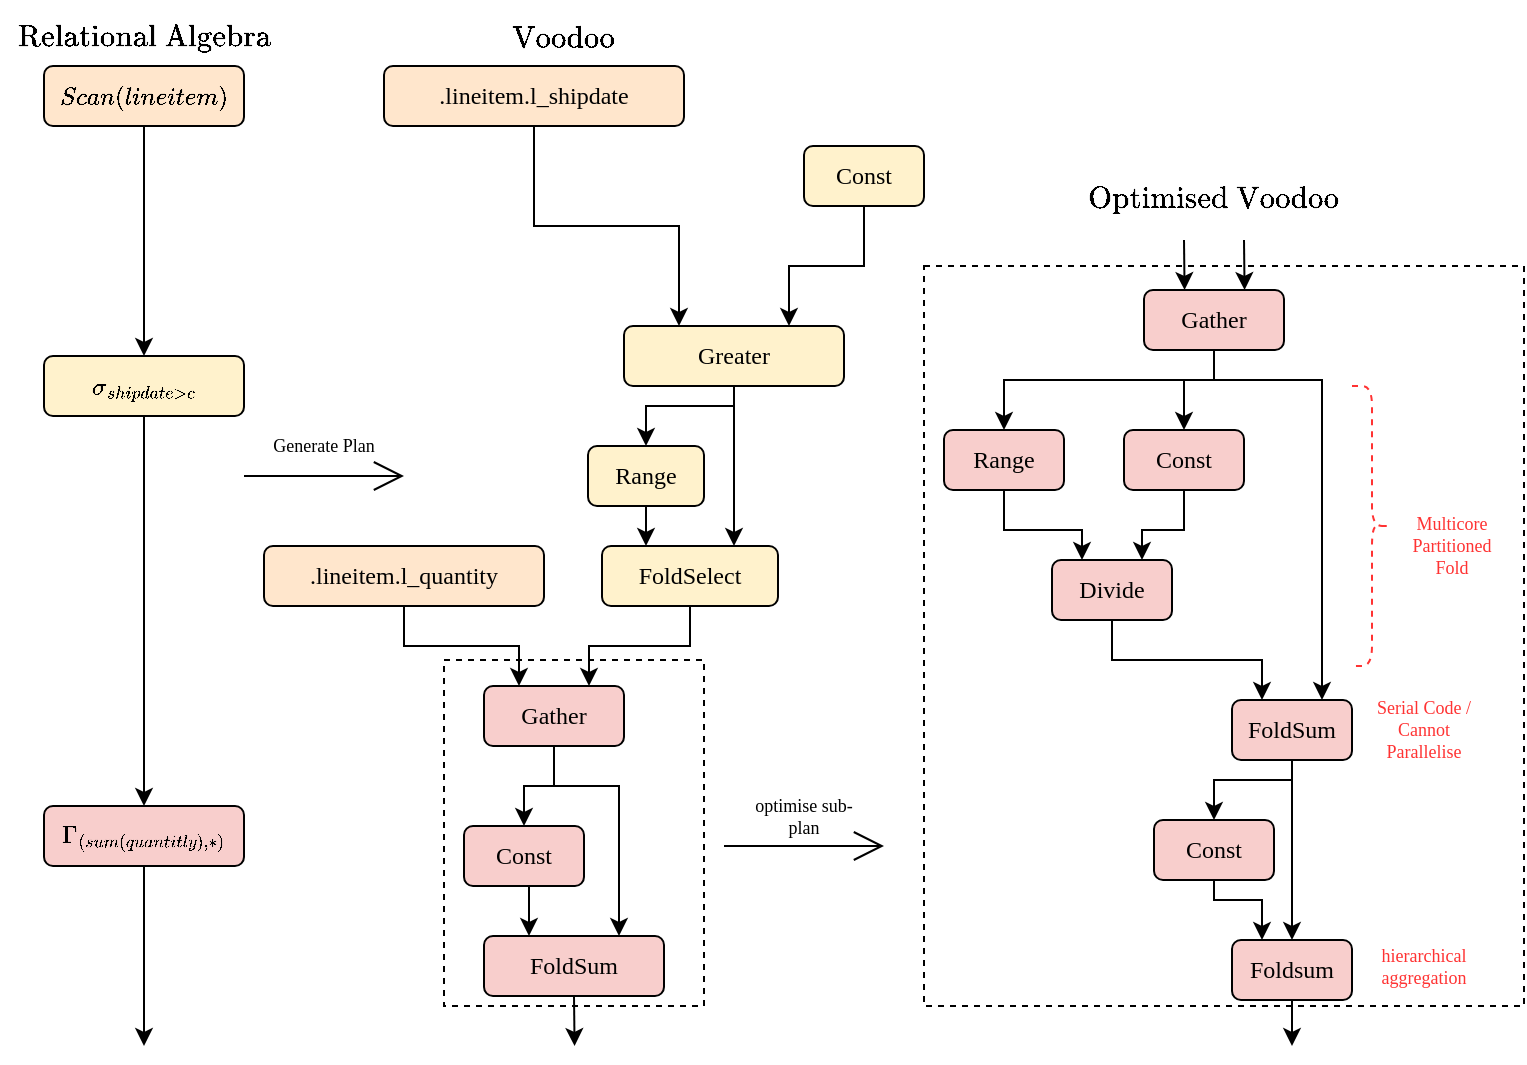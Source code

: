 <mxfile version="20.3.0" type="device"><diagram id="eCzuvU0J1L7-JzDnmg-A" name="Page-1"><mxGraphModel dx="2545" dy="1014" grid="1" gridSize="10" guides="1" tooltips="1" connect="1" arrows="1" fold="1" page="1" pageScale="1" pageWidth="827" pageHeight="1169" math="1" shadow="0"><root><mxCell id="0"/><mxCell id="1" parent="0"/><mxCell id="a42WpIIK6qTks44PvOBW-10" style="edgeStyle=orthogonalEdgeStyle;rounded=0;orthogonalLoop=1;jettySize=auto;html=1;exitX=0.5;exitY=1;exitDx=0;exitDy=0;entryX=0.25;entryY=0;entryDx=0;entryDy=0;fontFamily=Consolas;strokeColor=default;" edge="1" parent="1" source="a42WpIIK6qTks44PvOBW-1" target="a42WpIIK6qTks44PvOBW-3"><mxGeometry relative="1" as="geometry"/></mxCell><mxCell id="a42WpIIK6qTks44PvOBW-1" value=".lineitem.l_shipdate" style="rounded=1;whiteSpace=wrap;html=1;fillColor=#ffe6cc;strokeColor=default;fontFamily=Consolas;" vertex="1" parent="1"><mxGeometry x="-10" y="90" width="150" height="30" as="geometry"/></mxCell><mxCell id="a42WpIIK6qTks44PvOBW-11" style="edgeStyle=orthogonalEdgeStyle;rounded=0;orthogonalLoop=1;jettySize=auto;html=1;exitX=0.5;exitY=1;exitDx=0;exitDy=0;entryX=0.75;entryY=0;entryDx=0;entryDy=0;fontFamily=Consolas;strokeColor=default;" edge="1" parent="1" source="a42WpIIK6qTks44PvOBW-2" target="a42WpIIK6qTks44PvOBW-3"><mxGeometry relative="1" as="geometry"/></mxCell><mxCell id="a42WpIIK6qTks44PvOBW-2" value="Const" style="rounded=1;whiteSpace=wrap;html=1;fillColor=#fff2cc;strokeColor=default;fontFamily=Consolas;" vertex="1" parent="1"><mxGeometry x="200" y="130" width="60" height="30" as="geometry"/></mxCell><mxCell id="a42WpIIK6qTks44PvOBW-12" style="edgeStyle=orthogonalEdgeStyle;rounded=0;orthogonalLoop=1;jettySize=auto;html=1;exitX=0.5;exitY=1;exitDx=0;exitDy=0;entryX=0.5;entryY=0;entryDx=0;entryDy=0;fontFamily=Consolas;strokeColor=default;" edge="1" parent="1" source="a42WpIIK6qTks44PvOBW-3" target="a42WpIIK6qTks44PvOBW-4"><mxGeometry relative="1" as="geometry"><Array as="points"><mxPoint x="165" y="260"/><mxPoint x="121" y="260"/></Array></mxGeometry></mxCell><mxCell id="a42WpIIK6qTks44PvOBW-14" style="edgeStyle=orthogonalEdgeStyle;rounded=0;orthogonalLoop=1;jettySize=auto;html=1;exitX=0.5;exitY=1;exitDx=0;exitDy=0;entryX=0.75;entryY=0;entryDx=0;entryDy=0;fontFamily=Consolas;strokeColor=default;" edge="1" parent="1" source="a42WpIIK6qTks44PvOBW-3" target="a42WpIIK6qTks44PvOBW-5"><mxGeometry relative="1" as="geometry"/></mxCell><mxCell id="a42WpIIK6qTks44PvOBW-3" value="Greater" style="rounded=1;whiteSpace=wrap;html=1;fillColor=#fff2cc;strokeColor=default;fontFamily=Consolas;" vertex="1" parent="1"><mxGeometry x="110" y="220" width="110" height="30" as="geometry"/></mxCell><mxCell id="a42WpIIK6qTks44PvOBW-13" style="edgeStyle=orthogonalEdgeStyle;rounded=0;orthogonalLoop=1;jettySize=auto;html=1;exitX=0.5;exitY=1;exitDx=0;exitDy=0;entryX=0.25;entryY=0;entryDx=0;entryDy=0;fontFamily=Consolas;strokeColor=default;" edge="1" parent="1" source="a42WpIIK6qTks44PvOBW-4" target="a42WpIIK6qTks44PvOBW-5"><mxGeometry relative="1" as="geometry"/></mxCell><mxCell id="a42WpIIK6qTks44PvOBW-4" value="Range" style="rounded=1;whiteSpace=wrap;html=1;fillColor=#fff2cc;strokeColor=default;fontFamily=Consolas;" vertex="1" parent="1"><mxGeometry x="92" y="280" width="58" height="30" as="geometry"/></mxCell><mxCell id="a42WpIIK6qTks44PvOBW-31" style="edgeStyle=orthogonalEdgeStyle;rounded=0;orthogonalLoop=1;jettySize=auto;html=1;exitX=0.5;exitY=1;exitDx=0;exitDy=0;entryX=0.75;entryY=0;entryDx=0;entryDy=0;fontFamily=Consolas;strokeColor=default;" edge="1" parent="1" source="a42WpIIK6qTks44PvOBW-5" target="a42WpIIK6qTks44PvOBW-7"><mxGeometry relative="1" as="geometry"/></mxCell><mxCell id="a42WpIIK6qTks44PvOBW-5" value="FoldSelect" style="rounded=1;whiteSpace=wrap;html=1;fillColor=#fff2cc;strokeColor=default;fontFamily=Consolas;" vertex="1" parent="1"><mxGeometry x="99" y="330" width="88" height="30" as="geometry"/></mxCell><mxCell id="a42WpIIK6qTks44PvOBW-16" style="edgeStyle=orthogonalEdgeStyle;rounded=0;orthogonalLoop=1;jettySize=auto;html=1;exitX=0.5;exitY=1;exitDx=0;exitDy=0;entryX=0.25;entryY=0;entryDx=0;entryDy=0;fontFamily=Consolas;strokeColor=default;" edge="1" parent="1" source="a42WpIIK6qTks44PvOBW-6" target="a42WpIIK6qTks44PvOBW-7"><mxGeometry relative="1" as="geometry"><Array as="points"><mxPoint x="15" y="380"/><mxPoint x="63" y="380"/></Array></mxGeometry></mxCell><mxCell id="a42WpIIK6qTks44PvOBW-6" value=".lineitem.l_quantity" style="rounded=1;whiteSpace=wrap;html=1;fillColor=#ffe6cc;strokeColor=default;fontFamily=Consolas;" vertex="1" parent="1"><mxGeometry x="-70" y="330" width="140" height="30" as="geometry"/></mxCell><mxCell id="a42WpIIK6qTks44PvOBW-18" style="edgeStyle=orthogonalEdgeStyle;rounded=0;orthogonalLoop=1;jettySize=auto;html=1;exitX=0.5;exitY=1;exitDx=0;exitDy=0;entryX=0.5;entryY=0;entryDx=0;entryDy=0;fontFamily=Consolas;strokeColor=default;" edge="1" parent="1" source="a42WpIIK6qTks44PvOBW-7" target="a42WpIIK6qTks44PvOBW-17"><mxGeometry relative="1" as="geometry"/></mxCell><mxCell id="a42WpIIK6qTks44PvOBW-20" style="edgeStyle=orthogonalEdgeStyle;rounded=0;orthogonalLoop=1;jettySize=auto;html=1;exitX=0.5;exitY=1;exitDx=0;exitDy=0;entryX=0.75;entryY=0;entryDx=0;entryDy=0;fontFamily=Consolas;strokeColor=default;" edge="1" parent="1" source="a42WpIIK6qTks44PvOBW-7" target="a42WpIIK6qTks44PvOBW-9"><mxGeometry relative="1" as="geometry"><Array as="points"><mxPoint x="75" y="450"/><mxPoint x="108" y="450"/></Array></mxGeometry></mxCell><mxCell id="a42WpIIK6qTks44PvOBW-7" value="Gather" style="rounded=1;whiteSpace=wrap;html=1;fillColor=#f8cecc;strokeColor=default;fontFamily=Consolas;" vertex="1" parent="1"><mxGeometry x="40" y="400" width="70" height="30" as="geometry"/></mxCell><mxCell id="a42WpIIK6qTks44PvOBW-29" style="edgeStyle=orthogonalEdgeStyle;rounded=0;orthogonalLoop=1;jettySize=auto;html=1;exitX=0.5;exitY=1;exitDx=0;exitDy=0;strokeColor=default;" edge="1" parent="1" source="a42WpIIK6qTks44PvOBW-9"><mxGeometry relative="1" as="geometry"><mxPoint x="85.286" y="580" as="targetPoint"/></mxGeometry></mxCell><mxCell id="a42WpIIK6qTks44PvOBW-9" value="FoldSum" style="rounded=1;whiteSpace=wrap;html=1;fillColor=#f8cecc;strokeColor=default;fontFamily=Consolas;" vertex="1" parent="1"><mxGeometry x="40" y="525" width="90" height="30" as="geometry"/></mxCell><mxCell id="a42WpIIK6qTks44PvOBW-19" style="edgeStyle=orthogonalEdgeStyle;rounded=0;orthogonalLoop=1;jettySize=auto;html=1;exitX=0.5;exitY=1;exitDx=0;exitDy=0;entryX=0.25;entryY=0;entryDx=0;entryDy=0;fontFamily=Consolas;strokeColor=default;" edge="1" parent="1" source="a42WpIIK6qTks44PvOBW-17" target="a42WpIIK6qTks44PvOBW-9"><mxGeometry relative="1" as="geometry"/></mxCell><mxCell id="a42WpIIK6qTks44PvOBW-17" value="Const" style="rounded=1;whiteSpace=wrap;html=1;fillColor=#f8cecc;strokeColor=default;fontFamily=Consolas;" vertex="1" parent="1"><mxGeometry x="30" y="470" width="60" height="30" as="geometry"/></mxCell><mxCell id="a42WpIIK6qTks44PvOBW-26" style="edgeStyle=orthogonalEdgeStyle;rounded=0;orthogonalLoop=1;jettySize=auto;html=1;exitX=0.5;exitY=1;exitDx=0;exitDy=0;entryX=0.5;entryY=0;entryDx=0;entryDy=0;fontFamily=Consolas;strokeColor=default;" edge="1" parent="1" source="a42WpIIK6qTks44PvOBW-21" target="a42WpIIK6qTks44PvOBW-22"><mxGeometry relative="1" as="geometry"/></mxCell><mxCell id="a42WpIIK6qTks44PvOBW-21" value="$$Scan(lineitem)$$" style="rounded=1;whiteSpace=wrap;html=1;strokeColor=default;fillColor=#ffe6cc;fontFamily=Consolas;verticalAlign=middle;" vertex="1" parent="1"><mxGeometry x="-180" y="90" width="100" height="30" as="geometry"/></mxCell><mxCell id="a42WpIIK6qTks44PvOBW-27" style="edgeStyle=orthogonalEdgeStyle;rounded=0;orthogonalLoop=1;jettySize=auto;html=1;exitX=0.5;exitY=1;exitDx=0;exitDy=0;entryX=0.5;entryY=0;entryDx=0;entryDy=0;fontFamily=Consolas;strokeColor=default;" edge="1" parent="1" source="a42WpIIK6qTks44PvOBW-22" target="a42WpIIK6qTks44PvOBW-23"><mxGeometry relative="1" as="geometry"/></mxCell><mxCell id="a42WpIIK6qTks44PvOBW-22" value="$$\sigma_{shipdate &amp;gt; c}$$" style="rounded=1;whiteSpace=wrap;html=1;strokeColor=default;fillColor=#fff2cc;fontFamily=Consolas;" vertex="1" parent="1"><mxGeometry x="-180" y="235" width="100" height="30" as="geometry"/></mxCell><mxCell id="a42WpIIK6qTks44PvOBW-28" style="edgeStyle=orthogonalEdgeStyle;rounded=0;orthogonalLoop=1;jettySize=auto;html=1;exitX=0.5;exitY=1;exitDx=0;exitDy=0;strokeColor=default;" edge="1" parent="1" source="a42WpIIK6qTks44PvOBW-23"><mxGeometry relative="1" as="geometry"><mxPoint x="-130" y="580" as="targetPoint"/></mxGeometry></mxCell><mxCell id="a42WpIIK6qTks44PvOBW-23" value="$$\Gamma_{(sum(quantitly), *)}$$" style="rounded=1;whiteSpace=wrap;html=1;strokeColor=default;fillColor=#f8cecc;fontFamily=Consolas;" vertex="1" parent="1"><mxGeometry x="-180" y="460" width="100" height="30" as="geometry"/></mxCell><mxCell id="a42WpIIK6qTks44PvOBW-33" style="edgeStyle=orthogonalEdgeStyle;rounded=0;orthogonalLoop=1;jettySize=auto;html=1;exitX=0.5;exitY=1;exitDx=0;exitDy=0;entryX=0.5;entryY=0;entryDx=0;entryDy=0;fontFamily=Consolas;strokeColor=default;" edge="1" parent="1" source="a42WpIIK6qTks44PvOBW-35" target="a42WpIIK6qTks44PvOBW-39"><mxGeometry relative="1" as="geometry"><Array as="points"><mxPoint x="405" y="247"/><mxPoint x="390" y="247"/></Array></mxGeometry></mxCell><mxCell id="a42WpIIK6qTks44PvOBW-45" style="edgeStyle=orthogonalEdgeStyle;rounded=0;orthogonalLoop=1;jettySize=auto;html=1;exitX=0.5;exitY=1;exitDx=0;exitDy=0;strokeColor=default;fontFamily=Consolas;fontSize=9;" edge="1" parent="1" source="a42WpIIK6qTks44PvOBW-35" target="a42WpIIK6qTks44PvOBW-40"><mxGeometry relative="1" as="geometry"><Array as="points"><mxPoint x="405" y="247"/><mxPoint x="300" y="247"/></Array></mxGeometry></mxCell><mxCell id="a42WpIIK6qTks44PvOBW-48" style="edgeStyle=orthogonalEdgeStyle;rounded=0;orthogonalLoop=1;jettySize=auto;html=1;exitX=0.5;exitY=1;exitDx=0;exitDy=0;entryX=0.75;entryY=0;entryDx=0;entryDy=0;strokeColor=default;fontFamily=Consolas;fontSize=9;" edge="1" parent="1" source="a42WpIIK6qTks44PvOBW-35" target="a42WpIIK6qTks44PvOBW-42"><mxGeometry relative="1" as="geometry"><Array as="points"><mxPoint x="405" y="247"/><mxPoint x="459" y="247"/></Array></mxGeometry></mxCell><mxCell id="a42WpIIK6qTks44PvOBW-35" value="Gather" style="rounded=1;whiteSpace=wrap;html=1;fillColor=#f8cecc;strokeColor=default;fontFamily=Consolas;" vertex="1" parent="1"><mxGeometry x="370" y="202" width="70" height="30" as="geometry"/></mxCell><mxCell id="a42WpIIK6qTks44PvOBW-47" style="edgeStyle=orthogonalEdgeStyle;rounded=0;orthogonalLoop=1;jettySize=auto;html=1;exitX=0.5;exitY=1;exitDx=0;exitDy=0;entryX=0.75;entryY=0;entryDx=0;entryDy=0;strokeColor=default;fontFamily=Consolas;fontSize=9;" edge="1" parent="1" source="a42WpIIK6qTks44PvOBW-39" target="a42WpIIK6qTks44PvOBW-41"><mxGeometry relative="1" as="geometry"/></mxCell><mxCell id="a42WpIIK6qTks44PvOBW-39" value="Const" style="rounded=1;whiteSpace=wrap;html=1;fillColor=#f8cecc;strokeColor=default;fontFamily=Consolas;" vertex="1" parent="1"><mxGeometry x="360" y="272" width="60" height="30" as="geometry"/></mxCell><mxCell id="a42WpIIK6qTks44PvOBW-46" style="edgeStyle=orthogonalEdgeStyle;rounded=0;orthogonalLoop=1;jettySize=auto;html=1;exitX=0.5;exitY=1;exitDx=0;exitDy=0;entryX=0.25;entryY=0;entryDx=0;entryDy=0;strokeColor=default;fontFamily=Consolas;fontSize=9;" edge="1" parent="1" source="a42WpIIK6qTks44PvOBW-40" target="a42WpIIK6qTks44PvOBW-41"><mxGeometry relative="1" as="geometry"/></mxCell><mxCell id="a42WpIIK6qTks44PvOBW-40" value="Range" style="rounded=1;whiteSpace=wrap;html=1;fillColor=#f8cecc;strokeColor=default;fontFamily=Consolas;" vertex="1" parent="1"><mxGeometry x="270" y="272" width="60" height="30" as="geometry"/></mxCell><mxCell id="a42WpIIK6qTks44PvOBW-49" style="edgeStyle=orthogonalEdgeStyle;rounded=0;orthogonalLoop=1;jettySize=auto;html=1;exitX=0.5;exitY=1;exitDx=0;exitDy=0;entryX=0.25;entryY=0;entryDx=0;entryDy=0;strokeColor=default;fontFamily=Consolas;fontSize=9;" edge="1" parent="1" source="a42WpIIK6qTks44PvOBW-41" target="a42WpIIK6qTks44PvOBW-42"><mxGeometry relative="1" as="geometry"/></mxCell><mxCell id="a42WpIIK6qTks44PvOBW-41" value="Divide" style="rounded=1;whiteSpace=wrap;html=1;fillColor=#f8cecc;strokeColor=default;fontFamily=Consolas;" vertex="1" parent="1"><mxGeometry x="324" y="337" width="60" height="30" as="geometry"/></mxCell><mxCell id="a42WpIIK6qTks44PvOBW-50" style="edgeStyle=orthogonalEdgeStyle;rounded=0;orthogonalLoop=1;jettySize=auto;html=1;exitX=0.5;exitY=1;exitDx=0;exitDy=0;entryX=0.5;entryY=0;entryDx=0;entryDy=0;strokeColor=default;fontFamily=Consolas;fontSize=9;" edge="1" parent="1" source="a42WpIIK6qTks44PvOBW-42" target="a42WpIIK6qTks44PvOBW-43"><mxGeometry relative="1" as="geometry"><Array as="points"><mxPoint x="444" y="447"/><mxPoint x="405" y="447"/></Array></mxGeometry></mxCell><mxCell id="a42WpIIK6qTks44PvOBW-52" style="edgeStyle=orthogonalEdgeStyle;rounded=0;orthogonalLoop=1;jettySize=auto;html=1;exitX=0.5;exitY=1;exitDx=0;exitDy=0;entryX=0.5;entryY=0;entryDx=0;entryDy=0;strokeColor=default;fontFamily=Consolas;fontSize=9;" edge="1" parent="1" source="a42WpIIK6qTks44PvOBW-42" target="a42WpIIK6qTks44PvOBW-44"><mxGeometry relative="1" as="geometry"/></mxCell><mxCell id="a42WpIIK6qTks44PvOBW-42" value="FoldSum" style="rounded=1;whiteSpace=wrap;html=1;fillColor=#f8cecc;strokeColor=default;fontFamily=Consolas;" vertex="1" parent="1"><mxGeometry x="414" y="407" width="60" height="30" as="geometry"/></mxCell><mxCell id="a42WpIIK6qTks44PvOBW-51" style="edgeStyle=orthogonalEdgeStyle;rounded=0;orthogonalLoop=1;jettySize=auto;html=1;exitX=0.5;exitY=1;exitDx=0;exitDy=0;entryX=0.25;entryY=0;entryDx=0;entryDy=0;strokeColor=default;fontFamily=Consolas;fontSize=9;" edge="1" parent="1" source="a42WpIIK6qTks44PvOBW-43" target="a42WpIIK6qTks44PvOBW-44"><mxGeometry relative="1" as="geometry"><Array as="points"><mxPoint x="405" y="507"/><mxPoint x="429" y="507"/></Array></mxGeometry></mxCell><mxCell id="a42WpIIK6qTks44PvOBW-43" value="Const" style="rounded=1;whiteSpace=wrap;html=1;fillColor=#f8cecc;strokeColor=default;fontFamily=Consolas;" vertex="1" parent="1"><mxGeometry x="375" y="467" width="60" height="30" as="geometry"/></mxCell><mxCell id="a42WpIIK6qTks44PvOBW-44" value="Foldsum" style="rounded=1;whiteSpace=wrap;html=1;fillColor=#f8cecc;strokeColor=default;fontFamily=Consolas;" vertex="1" parent="1"><mxGeometry x="414" y="527" width="60" height="30" as="geometry"/></mxCell><mxCell id="a42WpIIK6qTks44PvOBW-53" style="edgeStyle=orthogonalEdgeStyle;rounded=0;orthogonalLoop=1;jettySize=auto;html=1;exitX=0.5;exitY=1;exitDx=0;exitDy=0;strokeColor=default;" edge="1" parent="1"><mxGeometry relative="1" as="geometry"><mxPoint x="390.286" y="202" as="targetPoint"/><mxPoint x="390" y="177" as="sourcePoint"/></mxGeometry></mxCell><mxCell id="a42WpIIK6qTks44PvOBW-54" style="edgeStyle=orthogonalEdgeStyle;rounded=0;orthogonalLoop=1;jettySize=auto;html=1;exitX=0.5;exitY=1;exitDx=0;exitDy=0;strokeColor=default;" edge="1" parent="1" source="a42WpIIK6qTks44PvOBW-44"><mxGeometry relative="1" as="geometry"><mxPoint x="444" y="580" as="targetPoint"/><mxPoint x="450.0" y="564.5" as="sourcePoint"/></mxGeometry></mxCell><mxCell id="a42WpIIK6qTks44PvOBW-55" value="" style="rounded=0;whiteSpace=wrap;html=1;strokeColor=default;fontFamily=Consolas;fontSize=9;fillColor=none;dashed=1;" vertex="1" parent="1"><mxGeometry x="20" y="387" width="130" height="173" as="geometry"/></mxCell><mxCell id="a42WpIIK6qTks44PvOBW-56" value="" style="rounded=0;whiteSpace=wrap;html=1;strokeColor=default;fontFamily=Consolas;fontSize=9;fillColor=none;dashed=1;" vertex="1" parent="1"><mxGeometry x="260" y="190" width="300" height="370" as="geometry"/></mxCell><mxCell id="a42WpIIK6qTks44PvOBW-57" style="edgeStyle=orthogonalEdgeStyle;rounded=0;orthogonalLoop=1;jettySize=auto;html=1;exitX=0.5;exitY=1;exitDx=0;exitDy=0;strokeColor=default;" edge="1" parent="1"><mxGeometry relative="1" as="geometry"><mxPoint x="420.286" y="202" as="targetPoint"/><mxPoint x="420.0" y="177" as="sourcePoint"/></mxGeometry></mxCell><mxCell id="a42WpIIK6qTks44PvOBW-58" value="optimise sub-plan" style="text;html=1;strokeColor=none;fillColor=none;align=center;verticalAlign=middle;whiteSpace=wrap;rounded=0;dashed=1;fontFamily=Consolas;fontSize=9;" vertex="1" parent="1"><mxGeometry x="170" y="450" width="60" height="30" as="geometry"/></mxCell><mxCell id="a42WpIIK6qTks44PvOBW-59" value="" style="endArrow=open;html=1;rounded=0;strokeColor=default;fontFamily=Consolas;fontSize=9;endFill=0;endSize=13;" edge="1" parent="1"><mxGeometry width="50" height="50" relative="1" as="geometry"><mxPoint x="160" y="480" as="sourcePoint"/><mxPoint x="240" y="480" as="targetPoint"/></mxGeometry></mxCell><mxCell id="a42WpIIK6qTks44PvOBW-60" value="hierarchical aggregation" style="text;html=1;strokeColor=none;fillColor=none;align=center;verticalAlign=middle;whiteSpace=wrap;rounded=0;dashed=1;fontFamily=Consolas;fontSize=9;fontColor=#FF3333;" vertex="1" parent="1"><mxGeometry x="480" y="525" width="60" height="30" as="geometry"/></mxCell><mxCell id="a42WpIIK6qTks44PvOBW-61" value="Multicore Partitioned Fold" style="text;html=1;strokeColor=none;fillColor=none;align=center;verticalAlign=middle;whiteSpace=wrap;rounded=0;dashed=1;fontFamily=Consolas;fontSize=9;fontColor=#FF3333;" vertex="1" parent="1"><mxGeometry x="494" y="315" width="60" height="30" as="geometry"/></mxCell><mxCell id="a42WpIIK6qTks44PvOBW-62" value="Serial Code / Cannot Parallelise" style="text;html=1;strokeColor=none;fillColor=none;align=center;verticalAlign=middle;whiteSpace=wrap;rounded=0;dashed=1;fontFamily=Consolas;fontSize=9;fontColor=#FF3333;" vertex="1" parent="1"><mxGeometry x="480" y="407" width="60" height="30" as="geometry"/></mxCell><mxCell id="a42WpIIK6qTks44PvOBW-64" value="" style="shape=curlyBracket;whiteSpace=wrap;html=1;rounded=1;flipH=1;dashed=1;strokeColor=#FF3333;fontFamily=Consolas;fontSize=9;fillColor=none;" vertex="1" parent="1"><mxGeometry x="474" y="250" width="20" height="140" as="geometry"/></mxCell><mxCell id="a42WpIIK6qTks44PvOBW-66" value="$$\text{Relational Algebra}$$" style="text;html=1;strokeColor=none;fillColor=none;align=center;verticalAlign=middle;whiteSpace=wrap;rounded=0;dashed=1;fontFamily=Consolas;fontSize=15;fontColor=#000000;" vertex="1" parent="1"><mxGeometry x="-180" y="60" width="100" height="30" as="geometry"/></mxCell><mxCell id="a42WpIIK6qTks44PvOBW-67" value="$$\text{Voodoo}$$" style="text;html=1;strokeColor=none;fillColor=none;align=center;verticalAlign=middle;whiteSpace=wrap;rounded=0;dashed=1;fontFamily=Consolas;fontSize=15;fontColor=#000000;" vertex="1" parent="1"><mxGeometry x="30" y="60" width="100" height="30" as="geometry"/></mxCell><mxCell id="a42WpIIK6qTks44PvOBW-68" value="$$\text{Optimised Voodoo}$$" style="text;html=1;strokeColor=none;fillColor=none;align=center;verticalAlign=middle;whiteSpace=wrap;rounded=0;dashed=1;fontFamily=Consolas;fontSize=15;fontColor=#000000;" vertex="1" parent="1"><mxGeometry x="355" y="140" width="100" height="30" as="geometry"/></mxCell><mxCell id="a42WpIIK6qTks44PvOBW-69" value="Generate Plan" style="text;html=1;strokeColor=none;fillColor=none;align=center;verticalAlign=middle;whiteSpace=wrap;rounded=0;dashed=1;fontFamily=Consolas;fontSize=9;" vertex="1" parent="1"><mxGeometry x="-70" y="265" width="60" height="30" as="geometry"/></mxCell><mxCell id="a42WpIIK6qTks44PvOBW-70" value="" style="endArrow=open;html=1;rounded=0;strokeColor=default;fontFamily=Consolas;fontSize=9;endFill=0;endSize=13;" edge="1" parent="1"><mxGeometry width="50" height="50" relative="1" as="geometry"><mxPoint x="-80.0" y="295" as="sourcePoint"/><mxPoint y="295" as="targetPoint"/></mxGeometry></mxCell></root></mxGraphModel></diagram></mxfile>